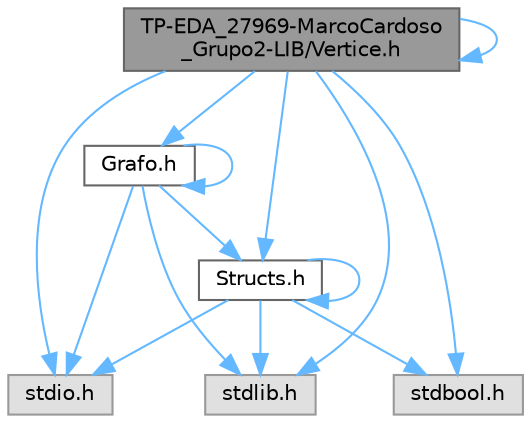 digraph "TP-EDA_27969-MarcoCardoso_Grupo2-LIB/Vertice.h"
{
 // LATEX_PDF_SIZE
  bgcolor="transparent";
  edge [fontname=Helvetica,fontsize=10,labelfontname=Helvetica,labelfontsize=10];
  node [fontname=Helvetica,fontsize=10,shape=box,height=0.2,width=0.4];
  Node1 [id="Node000001",label="TP-EDA_27969-MarcoCardoso\l_Grupo2-LIB/Vertice.h",height=0.2,width=0.4,color="gray40", fillcolor="grey60", style="filled", fontcolor="black",tooltip="Ficheiro que armazena todos as assinaturas dos metodos relacionados a vertices."];
  Node1 -> Node2 [id="edge15_Node000001_Node000002",color="steelblue1",style="solid",tooltip=" "];
  Node2 [id="Node000002",label="stdio.h",height=0.2,width=0.4,color="grey60", fillcolor="#E0E0E0", style="filled",tooltip=" "];
  Node1 -> Node3 [id="edge16_Node000001_Node000003",color="steelblue1",style="solid",tooltip=" "];
  Node3 [id="Node000003",label="stdlib.h",height=0.2,width=0.4,color="grey60", fillcolor="#E0E0E0", style="filled",tooltip=" "];
  Node1 -> Node4 [id="edge17_Node000001_Node000004",color="steelblue1",style="solid",tooltip=" "];
  Node4 [id="Node000004",label="stdbool.h",height=0.2,width=0.4,color="grey60", fillcolor="#E0E0E0", style="filled",tooltip=" "];
  Node1 -> Node5 [id="edge18_Node000001_Node000005",color="steelblue1",style="solid",tooltip=" "];
  Node5 [id="Node000005",label="Structs.h",height=0.2,width=0.4,color="grey40", fillcolor="white", style="filled",URL="$_structs_8h.html",tooltip="Ficheiro que armazena as structs utilizadas no projeto."];
  Node5 -> Node2 [id="edge19_Node000005_Node000002",color="steelblue1",style="solid",tooltip=" "];
  Node5 -> Node3 [id="edge20_Node000005_Node000003",color="steelblue1",style="solid",tooltip=" "];
  Node5 -> Node4 [id="edge21_Node000005_Node000004",color="steelblue1",style="solid",tooltip=" "];
  Node5 -> Node5 [id="edge22_Node000005_Node000005",color="steelblue1",style="solid",tooltip=" "];
  Node1 -> Node1 [id="edge23_Node000001_Node000001",color="steelblue1",style="solid",tooltip=" "];
  Node1 -> Node6 [id="edge24_Node000001_Node000006",color="steelblue1",style="solid",tooltip=" "];
  Node6 [id="Node000006",label="Grafo.h",height=0.2,width=0.4,color="grey40", fillcolor="white", style="filled",URL="$_grafo_8h.html",tooltip="Ficheiro que armazena todos as assinaturas dos metodos relacionados a grafos."];
  Node6 -> Node2 [id="edge25_Node000006_Node000002",color="steelblue1",style="solid",tooltip=" "];
  Node6 -> Node3 [id="edge26_Node000006_Node000003",color="steelblue1",style="solid",tooltip=" "];
  Node6 -> Node5 [id="edge27_Node000006_Node000005",color="steelblue1",style="solid",tooltip=" "];
  Node6 -> Node6 [id="edge28_Node000006_Node000006",color="steelblue1",style="solid",tooltip=" "];
}
